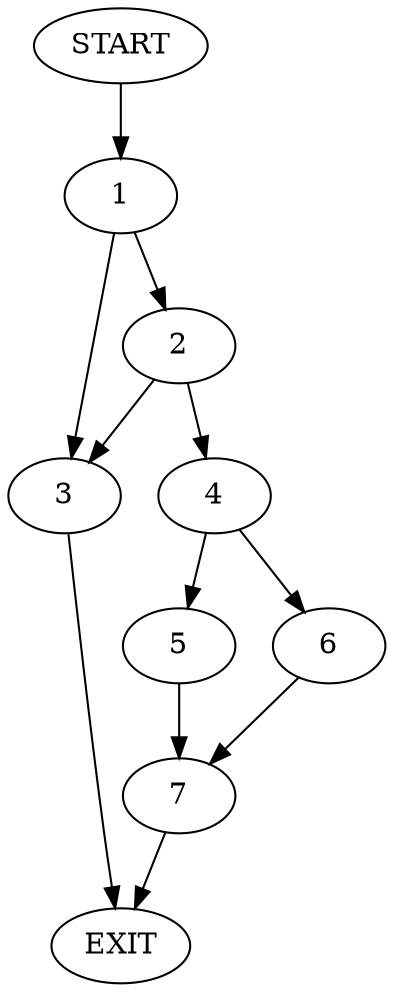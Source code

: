 digraph {
0 [label="START"]
8 [label="EXIT"]
0 -> 1
1 -> 2
1 -> 3
2 -> 3
2 -> 4
3 -> 8
4 -> 5
4 -> 6
6 -> 7
5 -> 7
7 -> 8
}
